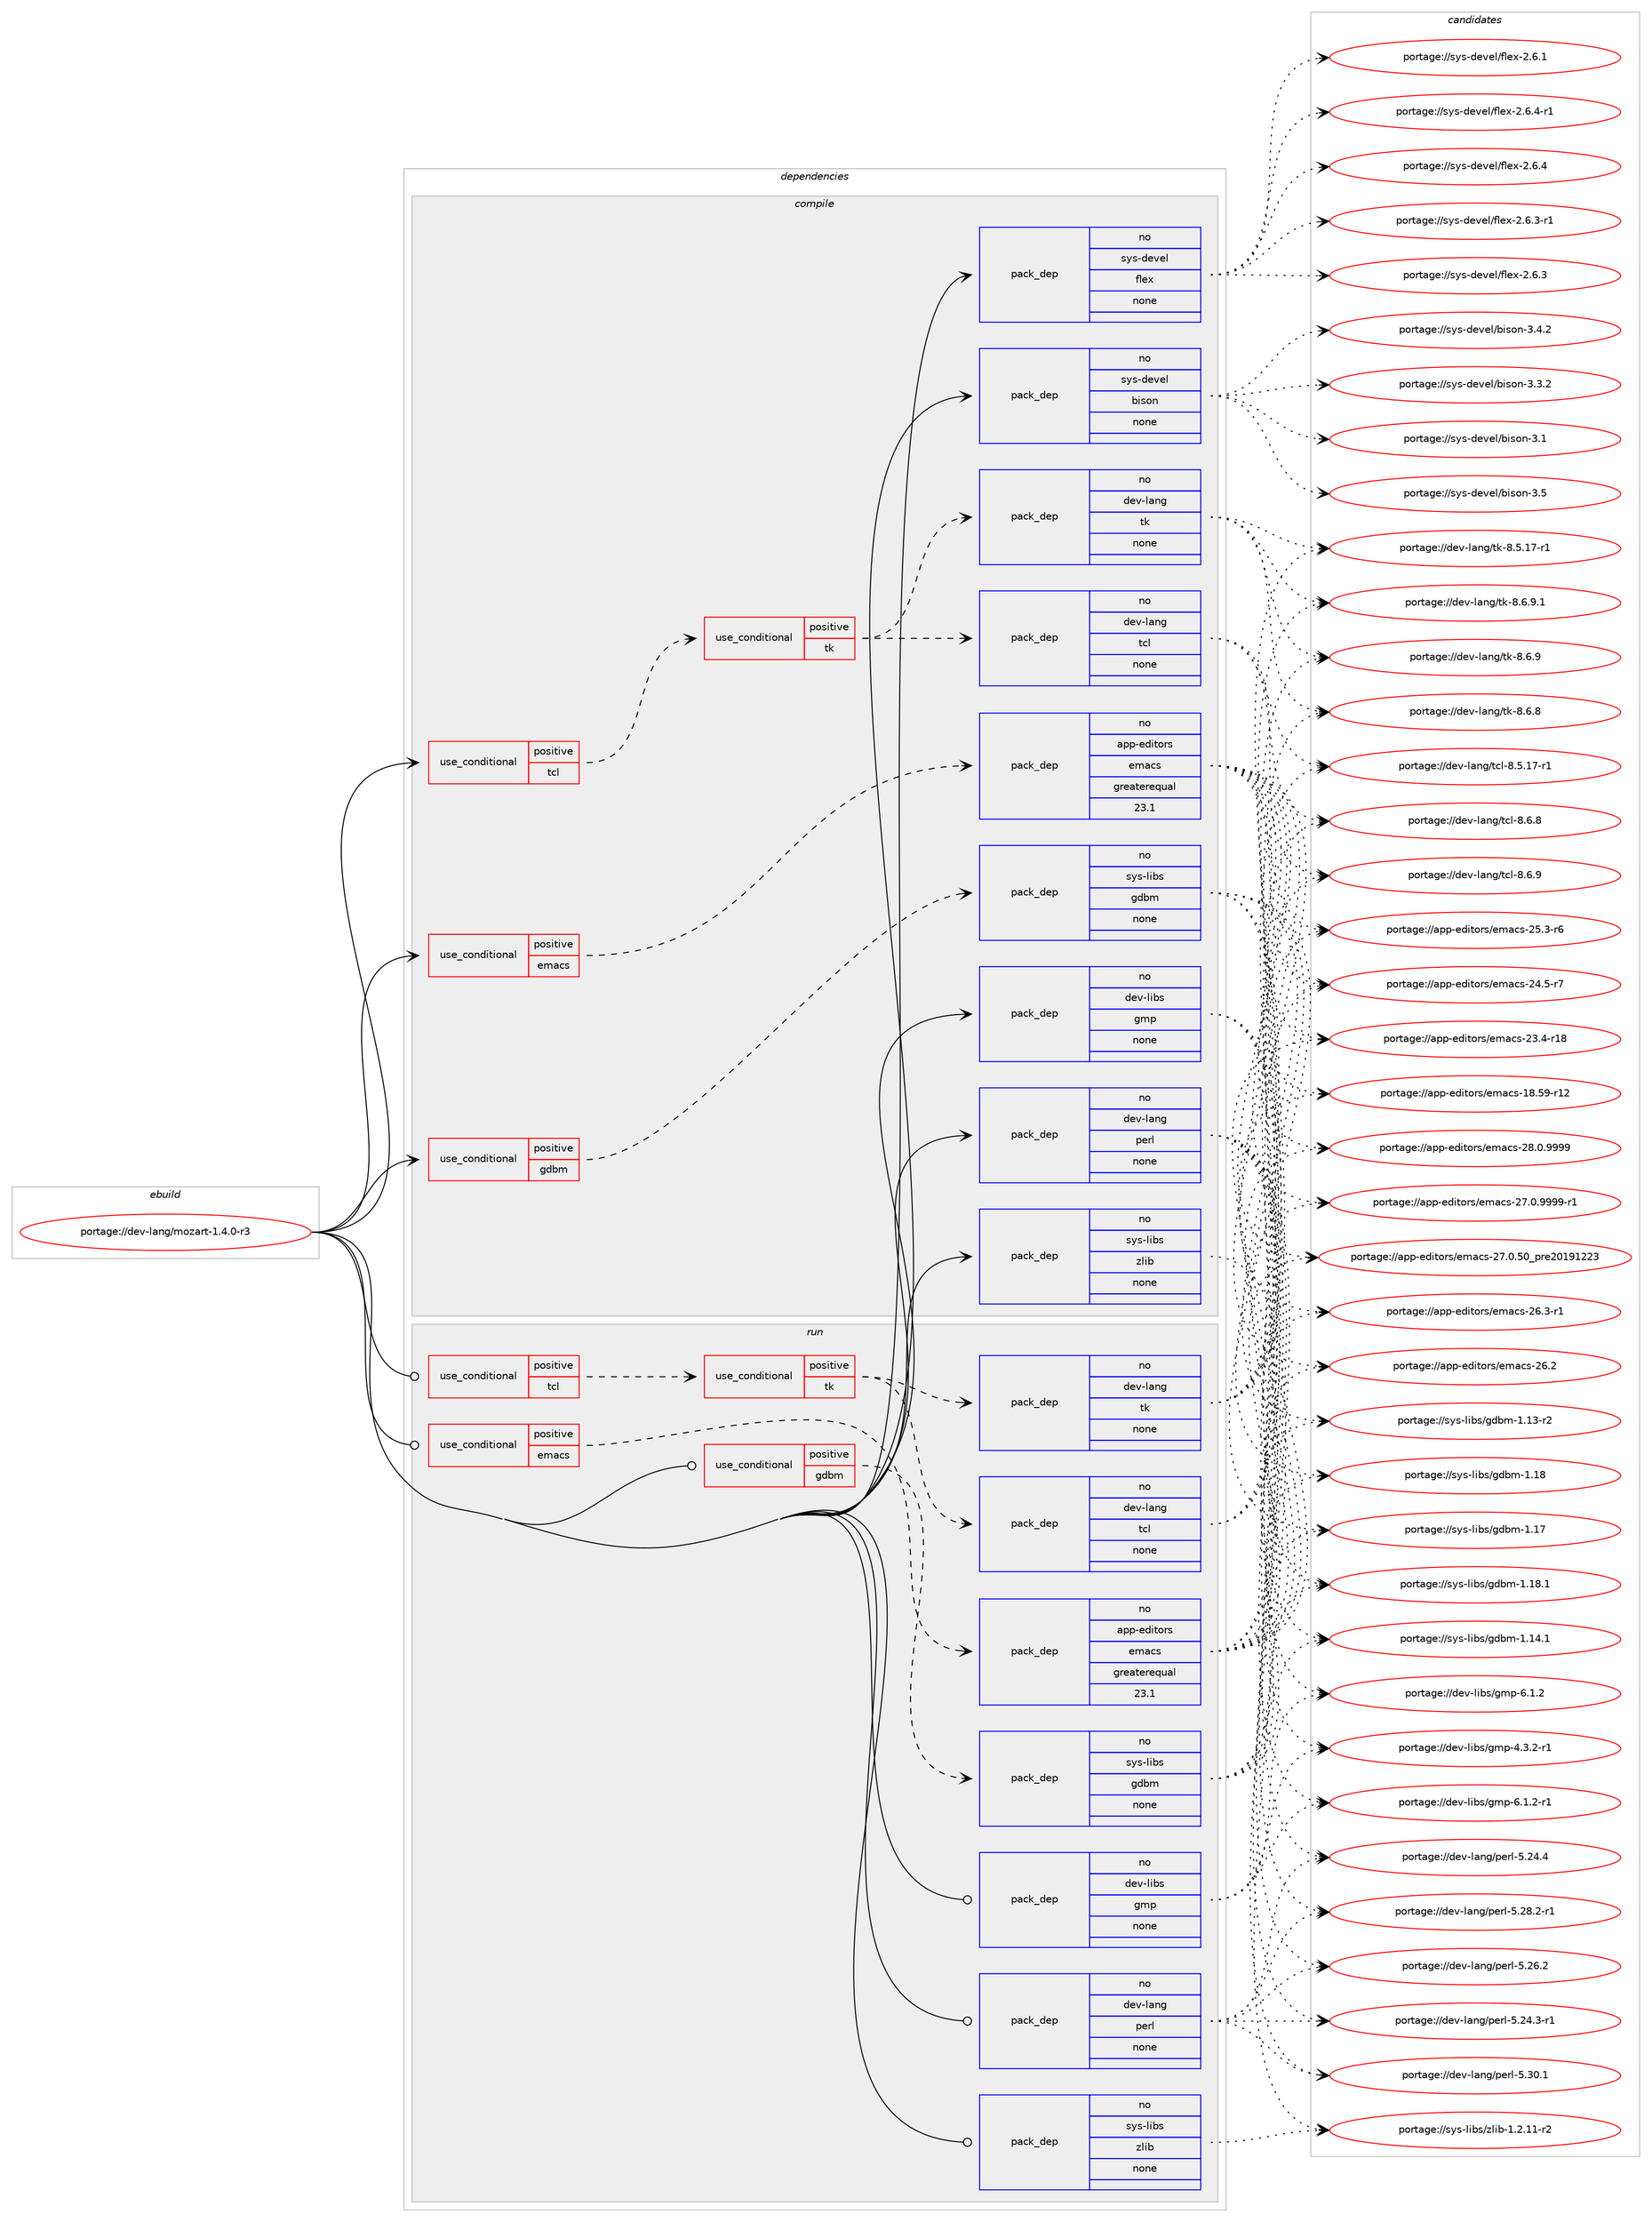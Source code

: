 digraph prolog {

# *************
# Graph options
# *************

newrank=true;
concentrate=true;
compound=true;
graph [rankdir=LR,fontname=Helvetica,fontsize=10,ranksep=1.5];#, ranksep=2.5, nodesep=0.2];
edge  [arrowhead=vee];
node  [fontname=Helvetica,fontsize=10];

# **********
# The ebuild
# **********

subgraph cluster_leftcol {
color=gray;
label=<<i>ebuild</i>>;
id [label="portage://dev-lang/mozart-1.4.0-r3", color=red, width=4, href="../dev-lang/mozart-1.4.0-r3.svg"];
}

# ****************
# The dependencies
# ****************

subgraph cluster_midcol {
color=gray;
label=<<i>dependencies</i>>;
subgraph cluster_compile {
fillcolor="#eeeeee";
style=filled;
label=<<i>compile</i>>;
subgraph cond128327 {
dependency522289 [label=<<TABLE BORDER="0" CELLBORDER="1" CELLSPACING="0" CELLPADDING="4"><TR><TD ROWSPAN="3" CELLPADDING="10">use_conditional</TD></TR><TR><TD>positive</TD></TR><TR><TD>emacs</TD></TR></TABLE>>, shape=none, color=red];
subgraph pack388418 {
dependency522290 [label=<<TABLE BORDER="0" CELLBORDER="1" CELLSPACING="0" CELLPADDING="4" WIDTH="220"><TR><TD ROWSPAN="6" CELLPADDING="30">pack_dep</TD></TR><TR><TD WIDTH="110">no</TD></TR><TR><TD>app-editors</TD></TR><TR><TD>emacs</TD></TR><TR><TD>greaterequal</TD></TR><TR><TD>23.1</TD></TR></TABLE>>, shape=none, color=blue];
}
dependency522289:e -> dependency522290:w [weight=20,style="dashed",arrowhead="vee"];
}
id:e -> dependency522289:w [weight=20,style="solid",arrowhead="vee"];
subgraph cond128328 {
dependency522291 [label=<<TABLE BORDER="0" CELLBORDER="1" CELLSPACING="0" CELLPADDING="4"><TR><TD ROWSPAN="3" CELLPADDING="10">use_conditional</TD></TR><TR><TD>positive</TD></TR><TR><TD>gdbm</TD></TR></TABLE>>, shape=none, color=red];
subgraph pack388419 {
dependency522292 [label=<<TABLE BORDER="0" CELLBORDER="1" CELLSPACING="0" CELLPADDING="4" WIDTH="220"><TR><TD ROWSPAN="6" CELLPADDING="30">pack_dep</TD></TR><TR><TD WIDTH="110">no</TD></TR><TR><TD>sys-libs</TD></TR><TR><TD>gdbm</TD></TR><TR><TD>none</TD></TR><TR><TD></TD></TR></TABLE>>, shape=none, color=blue];
}
dependency522291:e -> dependency522292:w [weight=20,style="dashed",arrowhead="vee"];
}
id:e -> dependency522291:w [weight=20,style="solid",arrowhead="vee"];
subgraph cond128329 {
dependency522293 [label=<<TABLE BORDER="0" CELLBORDER="1" CELLSPACING="0" CELLPADDING="4"><TR><TD ROWSPAN="3" CELLPADDING="10">use_conditional</TD></TR><TR><TD>positive</TD></TR><TR><TD>tcl</TD></TR></TABLE>>, shape=none, color=red];
subgraph cond128330 {
dependency522294 [label=<<TABLE BORDER="0" CELLBORDER="1" CELLSPACING="0" CELLPADDING="4"><TR><TD ROWSPAN="3" CELLPADDING="10">use_conditional</TD></TR><TR><TD>positive</TD></TR><TR><TD>tk</TD></TR></TABLE>>, shape=none, color=red];
subgraph pack388420 {
dependency522295 [label=<<TABLE BORDER="0" CELLBORDER="1" CELLSPACING="0" CELLPADDING="4" WIDTH="220"><TR><TD ROWSPAN="6" CELLPADDING="30">pack_dep</TD></TR><TR><TD WIDTH="110">no</TD></TR><TR><TD>dev-lang</TD></TR><TR><TD>tk</TD></TR><TR><TD>none</TD></TR><TR><TD></TD></TR></TABLE>>, shape=none, color=blue];
}
dependency522294:e -> dependency522295:w [weight=20,style="dashed",arrowhead="vee"];
subgraph pack388421 {
dependency522296 [label=<<TABLE BORDER="0" CELLBORDER="1" CELLSPACING="0" CELLPADDING="4" WIDTH="220"><TR><TD ROWSPAN="6" CELLPADDING="30">pack_dep</TD></TR><TR><TD WIDTH="110">no</TD></TR><TR><TD>dev-lang</TD></TR><TR><TD>tcl</TD></TR><TR><TD>none</TD></TR><TR><TD></TD></TR></TABLE>>, shape=none, color=blue];
}
dependency522294:e -> dependency522296:w [weight=20,style="dashed",arrowhead="vee"];
}
dependency522293:e -> dependency522294:w [weight=20,style="dashed",arrowhead="vee"];
}
id:e -> dependency522293:w [weight=20,style="solid",arrowhead="vee"];
subgraph pack388422 {
dependency522297 [label=<<TABLE BORDER="0" CELLBORDER="1" CELLSPACING="0" CELLPADDING="4" WIDTH="220"><TR><TD ROWSPAN="6" CELLPADDING="30">pack_dep</TD></TR><TR><TD WIDTH="110">no</TD></TR><TR><TD>dev-lang</TD></TR><TR><TD>perl</TD></TR><TR><TD>none</TD></TR><TR><TD></TD></TR></TABLE>>, shape=none, color=blue];
}
id:e -> dependency522297:w [weight=20,style="solid",arrowhead="vee"];
subgraph pack388423 {
dependency522298 [label=<<TABLE BORDER="0" CELLBORDER="1" CELLSPACING="0" CELLPADDING="4" WIDTH="220"><TR><TD ROWSPAN="6" CELLPADDING="30">pack_dep</TD></TR><TR><TD WIDTH="110">no</TD></TR><TR><TD>dev-libs</TD></TR><TR><TD>gmp</TD></TR><TR><TD>none</TD></TR><TR><TD></TD></TR></TABLE>>, shape=none, color=blue];
}
id:e -> dependency522298:w [weight=20,style="solid",arrowhead="vee"];
subgraph pack388424 {
dependency522299 [label=<<TABLE BORDER="0" CELLBORDER="1" CELLSPACING="0" CELLPADDING="4" WIDTH="220"><TR><TD ROWSPAN="6" CELLPADDING="30">pack_dep</TD></TR><TR><TD WIDTH="110">no</TD></TR><TR><TD>sys-devel</TD></TR><TR><TD>bison</TD></TR><TR><TD>none</TD></TR><TR><TD></TD></TR></TABLE>>, shape=none, color=blue];
}
id:e -> dependency522299:w [weight=20,style="solid",arrowhead="vee"];
subgraph pack388425 {
dependency522300 [label=<<TABLE BORDER="0" CELLBORDER="1" CELLSPACING="0" CELLPADDING="4" WIDTH="220"><TR><TD ROWSPAN="6" CELLPADDING="30">pack_dep</TD></TR><TR><TD WIDTH="110">no</TD></TR><TR><TD>sys-devel</TD></TR><TR><TD>flex</TD></TR><TR><TD>none</TD></TR><TR><TD></TD></TR></TABLE>>, shape=none, color=blue];
}
id:e -> dependency522300:w [weight=20,style="solid",arrowhead="vee"];
subgraph pack388426 {
dependency522301 [label=<<TABLE BORDER="0" CELLBORDER="1" CELLSPACING="0" CELLPADDING="4" WIDTH="220"><TR><TD ROWSPAN="6" CELLPADDING="30">pack_dep</TD></TR><TR><TD WIDTH="110">no</TD></TR><TR><TD>sys-libs</TD></TR><TR><TD>zlib</TD></TR><TR><TD>none</TD></TR><TR><TD></TD></TR></TABLE>>, shape=none, color=blue];
}
id:e -> dependency522301:w [weight=20,style="solid",arrowhead="vee"];
}
subgraph cluster_compileandrun {
fillcolor="#eeeeee";
style=filled;
label=<<i>compile and run</i>>;
}
subgraph cluster_run {
fillcolor="#eeeeee";
style=filled;
label=<<i>run</i>>;
subgraph cond128331 {
dependency522302 [label=<<TABLE BORDER="0" CELLBORDER="1" CELLSPACING="0" CELLPADDING="4"><TR><TD ROWSPAN="3" CELLPADDING="10">use_conditional</TD></TR><TR><TD>positive</TD></TR><TR><TD>emacs</TD></TR></TABLE>>, shape=none, color=red];
subgraph pack388427 {
dependency522303 [label=<<TABLE BORDER="0" CELLBORDER="1" CELLSPACING="0" CELLPADDING="4" WIDTH="220"><TR><TD ROWSPAN="6" CELLPADDING="30">pack_dep</TD></TR><TR><TD WIDTH="110">no</TD></TR><TR><TD>app-editors</TD></TR><TR><TD>emacs</TD></TR><TR><TD>greaterequal</TD></TR><TR><TD>23.1</TD></TR></TABLE>>, shape=none, color=blue];
}
dependency522302:e -> dependency522303:w [weight=20,style="dashed",arrowhead="vee"];
}
id:e -> dependency522302:w [weight=20,style="solid",arrowhead="odot"];
subgraph cond128332 {
dependency522304 [label=<<TABLE BORDER="0" CELLBORDER="1" CELLSPACING="0" CELLPADDING="4"><TR><TD ROWSPAN="3" CELLPADDING="10">use_conditional</TD></TR><TR><TD>positive</TD></TR><TR><TD>gdbm</TD></TR></TABLE>>, shape=none, color=red];
subgraph pack388428 {
dependency522305 [label=<<TABLE BORDER="0" CELLBORDER="1" CELLSPACING="0" CELLPADDING="4" WIDTH="220"><TR><TD ROWSPAN="6" CELLPADDING="30">pack_dep</TD></TR><TR><TD WIDTH="110">no</TD></TR><TR><TD>sys-libs</TD></TR><TR><TD>gdbm</TD></TR><TR><TD>none</TD></TR><TR><TD></TD></TR></TABLE>>, shape=none, color=blue];
}
dependency522304:e -> dependency522305:w [weight=20,style="dashed",arrowhead="vee"];
}
id:e -> dependency522304:w [weight=20,style="solid",arrowhead="odot"];
subgraph cond128333 {
dependency522306 [label=<<TABLE BORDER="0" CELLBORDER="1" CELLSPACING="0" CELLPADDING="4"><TR><TD ROWSPAN="3" CELLPADDING="10">use_conditional</TD></TR><TR><TD>positive</TD></TR><TR><TD>tcl</TD></TR></TABLE>>, shape=none, color=red];
subgraph cond128334 {
dependency522307 [label=<<TABLE BORDER="0" CELLBORDER="1" CELLSPACING="0" CELLPADDING="4"><TR><TD ROWSPAN="3" CELLPADDING="10">use_conditional</TD></TR><TR><TD>positive</TD></TR><TR><TD>tk</TD></TR></TABLE>>, shape=none, color=red];
subgraph pack388429 {
dependency522308 [label=<<TABLE BORDER="0" CELLBORDER="1" CELLSPACING="0" CELLPADDING="4" WIDTH="220"><TR><TD ROWSPAN="6" CELLPADDING="30">pack_dep</TD></TR><TR><TD WIDTH="110">no</TD></TR><TR><TD>dev-lang</TD></TR><TR><TD>tk</TD></TR><TR><TD>none</TD></TR><TR><TD></TD></TR></TABLE>>, shape=none, color=blue];
}
dependency522307:e -> dependency522308:w [weight=20,style="dashed",arrowhead="vee"];
subgraph pack388430 {
dependency522309 [label=<<TABLE BORDER="0" CELLBORDER="1" CELLSPACING="0" CELLPADDING="4" WIDTH="220"><TR><TD ROWSPAN="6" CELLPADDING="30">pack_dep</TD></TR><TR><TD WIDTH="110">no</TD></TR><TR><TD>dev-lang</TD></TR><TR><TD>tcl</TD></TR><TR><TD>none</TD></TR><TR><TD></TD></TR></TABLE>>, shape=none, color=blue];
}
dependency522307:e -> dependency522309:w [weight=20,style="dashed",arrowhead="vee"];
}
dependency522306:e -> dependency522307:w [weight=20,style="dashed",arrowhead="vee"];
}
id:e -> dependency522306:w [weight=20,style="solid",arrowhead="odot"];
subgraph pack388431 {
dependency522310 [label=<<TABLE BORDER="0" CELLBORDER="1" CELLSPACING="0" CELLPADDING="4" WIDTH="220"><TR><TD ROWSPAN="6" CELLPADDING="30">pack_dep</TD></TR><TR><TD WIDTH="110">no</TD></TR><TR><TD>dev-lang</TD></TR><TR><TD>perl</TD></TR><TR><TD>none</TD></TR><TR><TD></TD></TR></TABLE>>, shape=none, color=blue];
}
id:e -> dependency522310:w [weight=20,style="solid",arrowhead="odot"];
subgraph pack388432 {
dependency522311 [label=<<TABLE BORDER="0" CELLBORDER="1" CELLSPACING="0" CELLPADDING="4" WIDTH="220"><TR><TD ROWSPAN="6" CELLPADDING="30">pack_dep</TD></TR><TR><TD WIDTH="110">no</TD></TR><TR><TD>dev-libs</TD></TR><TR><TD>gmp</TD></TR><TR><TD>none</TD></TR><TR><TD></TD></TR></TABLE>>, shape=none, color=blue];
}
id:e -> dependency522311:w [weight=20,style="solid",arrowhead="odot"];
subgraph pack388433 {
dependency522312 [label=<<TABLE BORDER="0" CELLBORDER="1" CELLSPACING="0" CELLPADDING="4" WIDTH="220"><TR><TD ROWSPAN="6" CELLPADDING="30">pack_dep</TD></TR><TR><TD WIDTH="110">no</TD></TR><TR><TD>sys-libs</TD></TR><TR><TD>zlib</TD></TR><TR><TD>none</TD></TR><TR><TD></TD></TR></TABLE>>, shape=none, color=blue];
}
id:e -> dependency522312:w [weight=20,style="solid",arrowhead="odot"];
}
}

# **************
# The candidates
# **************

subgraph cluster_choices {
rank=same;
color=gray;
label=<<i>candidates</i>>;

subgraph choice388418 {
color=black;
nodesep=1;
choice971121124510110010511611111411547101109979911545505646484657575757 [label="portage://app-editors/emacs-28.0.9999", color=red, width=4,href="../app-editors/emacs-28.0.9999.svg"];
choice9711211245101100105116111114115471011099799115455055464846575757574511449 [label="portage://app-editors/emacs-27.0.9999-r1", color=red, width=4,href="../app-editors/emacs-27.0.9999-r1.svg"];
choice97112112451011001051161111141154710110997991154550554648465348951121141015048495749505051 [label="portage://app-editors/emacs-27.0.50_pre20191223", color=red, width=4,href="../app-editors/emacs-27.0.50_pre20191223.svg"];
choice971121124510110010511611111411547101109979911545505446514511449 [label="portage://app-editors/emacs-26.3-r1", color=red, width=4,href="../app-editors/emacs-26.3-r1.svg"];
choice97112112451011001051161111141154710110997991154550544650 [label="portage://app-editors/emacs-26.2", color=red, width=4,href="../app-editors/emacs-26.2.svg"];
choice971121124510110010511611111411547101109979911545505346514511454 [label="portage://app-editors/emacs-25.3-r6", color=red, width=4,href="../app-editors/emacs-25.3-r6.svg"];
choice971121124510110010511611111411547101109979911545505246534511455 [label="portage://app-editors/emacs-24.5-r7", color=red, width=4,href="../app-editors/emacs-24.5-r7.svg"];
choice97112112451011001051161111141154710110997991154550514652451144956 [label="portage://app-editors/emacs-23.4-r18", color=red, width=4,href="../app-editors/emacs-23.4-r18.svg"];
choice9711211245101100105116111114115471011099799115454956465357451144950 [label="portage://app-editors/emacs-18.59-r12", color=red, width=4,href="../app-editors/emacs-18.59-r12.svg"];
dependency522290:e -> choice971121124510110010511611111411547101109979911545505646484657575757:w [style=dotted,weight="100"];
dependency522290:e -> choice9711211245101100105116111114115471011099799115455055464846575757574511449:w [style=dotted,weight="100"];
dependency522290:e -> choice97112112451011001051161111141154710110997991154550554648465348951121141015048495749505051:w [style=dotted,weight="100"];
dependency522290:e -> choice971121124510110010511611111411547101109979911545505446514511449:w [style=dotted,weight="100"];
dependency522290:e -> choice97112112451011001051161111141154710110997991154550544650:w [style=dotted,weight="100"];
dependency522290:e -> choice971121124510110010511611111411547101109979911545505346514511454:w [style=dotted,weight="100"];
dependency522290:e -> choice971121124510110010511611111411547101109979911545505246534511455:w [style=dotted,weight="100"];
dependency522290:e -> choice97112112451011001051161111141154710110997991154550514652451144956:w [style=dotted,weight="100"];
dependency522290:e -> choice9711211245101100105116111114115471011099799115454956465357451144950:w [style=dotted,weight="100"];
}
subgraph choice388419 {
color=black;
nodesep=1;
choice1151211154510810598115471031009810945494649564649 [label="portage://sys-libs/gdbm-1.18.1", color=red, width=4,href="../sys-libs/gdbm-1.18.1.svg"];
choice115121115451081059811547103100981094549464956 [label="portage://sys-libs/gdbm-1.18", color=red, width=4,href="../sys-libs/gdbm-1.18.svg"];
choice115121115451081059811547103100981094549464955 [label="portage://sys-libs/gdbm-1.17", color=red, width=4,href="../sys-libs/gdbm-1.17.svg"];
choice1151211154510810598115471031009810945494649524649 [label="portage://sys-libs/gdbm-1.14.1", color=red, width=4,href="../sys-libs/gdbm-1.14.1.svg"];
choice1151211154510810598115471031009810945494649514511450 [label="portage://sys-libs/gdbm-1.13-r2", color=red, width=4,href="../sys-libs/gdbm-1.13-r2.svg"];
dependency522292:e -> choice1151211154510810598115471031009810945494649564649:w [style=dotted,weight="100"];
dependency522292:e -> choice115121115451081059811547103100981094549464956:w [style=dotted,weight="100"];
dependency522292:e -> choice115121115451081059811547103100981094549464955:w [style=dotted,weight="100"];
dependency522292:e -> choice1151211154510810598115471031009810945494649524649:w [style=dotted,weight="100"];
dependency522292:e -> choice1151211154510810598115471031009810945494649514511450:w [style=dotted,weight="100"];
}
subgraph choice388420 {
color=black;
nodesep=1;
choice1001011184510897110103471161074556465446574649 [label="portage://dev-lang/tk-8.6.9.1", color=red, width=4,href="../dev-lang/tk-8.6.9.1.svg"];
choice100101118451089711010347116107455646544657 [label="portage://dev-lang/tk-8.6.9", color=red, width=4,href="../dev-lang/tk-8.6.9.svg"];
choice100101118451089711010347116107455646544656 [label="portage://dev-lang/tk-8.6.8", color=red, width=4,href="../dev-lang/tk-8.6.8.svg"];
choice100101118451089711010347116107455646534649554511449 [label="portage://dev-lang/tk-8.5.17-r1", color=red, width=4,href="../dev-lang/tk-8.5.17-r1.svg"];
dependency522295:e -> choice1001011184510897110103471161074556465446574649:w [style=dotted,weight="100"];
dependency522295:e -> choice100101118451089711010347116107455646544657:w [style=dotted,weight="100"];
dependency522295:e -> choice100101118451089711010347116107455646544656:w [style=dotted,weight="100"];
dependency522295:e -> choice100101118451089711010347116107455646534649554511449:w [style=dotted,weight="100"];
}
subgraph choice388421 {
color=black;
nodesep=1;
choice10010111845108971101034711699108455646544657 [label="portage://dev-lang/tcl-8.6.9", color=red, width=4,href="../dev-lang/tcl-8.6.9.svg"];
choice10010111845108971101034711699108455646544656 [label="portage://dev-lang/tcl-8.6.8", color=red, width=4,href="../dev-lang/tcl-8.6.8.svg"];
choice10010111845108971101034711699108455646534649554511449 [label="portage://dev-lang/tcl-8.5.17-r1", color=red, width=4,href="../dev-lang/tcl-8.5.17-r1.svg"];
dependency522296:e -> choice10010111845108971101034711699108455646544657:w [style=dotted,weight="100"];
dependency522296:e -> choice10010111845108971101034711699108455646544656:w [style=dotted,weight="100"];
dependency522296:e -> choice10010111845108971101034711699108455646534649554511449:w [style=dotted,weight="100"];
}
subgraph choice388422 {
color=black;
nodesep=1;
choice10010111845108971101034711210111410845534651484649 [label="portage://dev-lang/perl-5.30.1", color=red, width=4,href="../dev-lang/perl-5.30.1.svg"];
choice100101118451089711010347112101114108455346505646504511449 [label="portage://dev-lang/perl-5.28.2-r1", color=red, width=4,href="../dev-lang/perl-5.28.2-r1.svg"];
choice10010111845108971101034711210111410845534650544650 [label="portage://dev-lang/perl-5.26.2", color=red, width=4,href="../dev-lang/perl-5.26.2.svg"];
choice10010111845108971101034711210111410845534650524652 [label="portage://dev-lang/perl-5.24.4", color=red, width=4,href="../dev-lang/perl-5.24.4.svg"];
choice100101118451089711010347112101114108455346505246514511449 [label="portage://dev-lang/perl-5.24.3-r1", color=red, width=4,href="../dev-lang/perl-5.24.3-r1.svg"];
dependency522297:e -> choice10010111845108971101034711210111410845534651484649:w [style=dotted,weight="100"];
dependency522297:e -> choice100101118451089711010347112101114108455346505646504511449:w [style=dotted,weight="100"];
dependency522297:e -> choice10010111845108971101034711210111410845534650544650:w [style=dotted,weight="100"];
dependency522297:e -> choice10010111845108971101034711210111410845534650524652:w [style=dotted,weight="100"];
dependency522297:e -> choice100101118451089711010347112101114108455346505246514511449:w [style=dotted,weight="100"];
}
subgraph choice388423 {
color=black;
nodesep=1;
choice1001011184510810598115471031091124554464946504511449 [label="portage://dev-libs/gmp-6.1.2-r1", color=red, width=4,href="../dev-libs/gmp-6.1.2-r1.svg"];
choice100101118451081059811547103109112455446494650 [label="portage://dev-libs/gmp-6.1.2", color=red, width=4,href="../dev-libs/gmp-6.1.2.svg"];
choice1001011184510810598115471031091124552465146504511449 [label="portage://dev-libs/gmp-4.3.2-r1", color=red, width=4,href="../dev-libs/gmp-4.3.2-r1.svg"];
dependency522298:e -> choice1001011184510810598115471031091124554464946504511449:w [style=dotted,weight="100"];
dependency522298:e -> choice100101118451081059811547103109112455446494650:w [style=dotted,weight="100"];
dependency522298:e -> choice1001011184510810598115471031091124552465146504511449:w [style=dotted,weight="100"];
}
subgraph choice388424 {
color=black;
nodesep=1;
choice11512111545100101118101108479810511511111045514653 [label="portage://sys-devel/bison-3.5", color=red, width=4,href="../sys-devel/bison-3.5.svg"];
choice115121115451001011181011084798105115111110455146524650 [label="portage://sys-devel/bison-3.4.2", color=red, width=4,href="../sys-devel/bison-3.4.2.svg"];
choice115121115451001011181011084798105115111110455146514650 [label="portage://sys-devel/bison-3.3.2", color=red, width=4,href="../sys-devel/bison-3.3.2.svg"];
choice11512111545100101118101108479810511511111045514649 [label="portage://sys-devel/bison-3.1", color=red, width=4,href="../sys-devel/bison-3.1.svg"];
dependency522299:e -> choice11512111545100101118101108479810511511111045514653:w [style=dotted,weight="100"];
dependency522299:e -> choice115121115451001011181011084798105115111110455146524650:w [style=dotted,weight="100"];
dependency522299:e -> choice115121115451001011181011084798105115111110455146514650:w [style=dotted,weight="100"];
dependency522299:e -> choice11512111545100101118101108479810511511111045514649:w [style=dotted,weight="100"];
}
subgraph choice388425 {
color=black;
nodesep=1;
choice11512111545100101118101108471021081011204550465446524511449 [label="portage://sys-devel/flex-2.6.4-r1", color=red, width=4,href="../sys-devel/flex-2.6.4-r1.svg"];
choice1151211154510010111810110847102108101120455046544652 [label="portage://sys-devel/flex-2.6.4", color=red, width=4,href="../sys-devel/flex-2.6.4.svg"];
choice11512111545100101118101108471021081011204550465446514511449 [label="portage://sys-devel/flex-2.6.3-r1", color=red, width=4,href="../sys-devel/flex-2.6.3-r1.svg"];
choice1151211154510010111810110847102108101120455046544651 [label="portage://sys-devel/flex-2.6.3", color=red, width=4,href="../sys-devel/flex-2.6.3.svg"];
choice1151211154510010111810110847102108101120455046544649 [label="portage://sys-devel/flex-2.6.1", color=red, width=4,href="../sys-devel/flex-2.6.1.svg"];
dependency522300:e -> choice11512111545100101118101108471021081011204550465446524511449:w [style=dotted,weight="100"];
dependency522300:e -> choice1151211154510010111810110847102108101120455046544652:w [style=dotted,weight="100"];
dependency522300:e -> choice11512111545100101118101108471021081011204550465446514511449:w [style=dotted,weight="100"];
dependency522300:e -> choice1151211154510010111810110847102108101120455046544651:w [style=dotted,weight="100"];
dependency522300:e -> choice1151211154510010111810110847102108101120455046544649:w [style=dotted,weight="100"];
}
subgraph choice388426 {
color=black;
nodesep=1;
choice11512111545108105981154712210810598454946504649494511450 [label="portage://sys-libs/zlib-1.2.11-r2", color=red, width=4,href="../sys-libs/zlib-1.2.11-r2.svg"];
dependency522301:e -> choice11512111545108105981154712210810598454946504649494511450:w [style=dotted,weight="100"];
}
subgraph choice388427 {
color=black;
nodesep=1;
choice971121124510110010511611111411547101109979911545505646484657575757 [label="portage://app-editors/emacs-28.0.9999", color=red, width=4,href="../app-editors/emacs-28.0.9999.svg"];
choice9711211245101100105116111114115471011099799115455055464846575757574511449 [label="portage://app-editors/emacs-27.0.9999-r1", color=red, width=4,href="../app-editors/emacs-27.0.9999-r1.svg"];
choice97112112451011001051161111141154710110997991154550554648465348951121141015048495749505051 [label="portage://app-editors/emacs-27.0.50_pre20191223", color=red, width=4,href="../app-editors/emacs-27.0.50_pre20191223.svg"];
choice971121124510110010511611111411547101109979911545505446514511449 [label="portage://app-editors/emacs-26.3-r1", color=red, width=4,href="../app-editors/emacs-26.3-r1.svg"];
choice97112112451011001051161111141154710110997991154550544650 [label="portage://app-editors/emacs-26.2", color=red, width=4,href="../app-editors/emacs-26.2.svg"];
choice971121124510110010511611111411547101109979911545505346514511454 [label="portage://app-editors/emacs-25.3-r6", color=red, width=4,href="../app-editors/emacs-25.3-r6.svg"];
choice971121124510110010511611111411547101109979911545505246534511455 [label="portage://app-editors/emacs-24.5-r7", color=red, width=4,href="../app-editors/emacs-24.5-r7.svg"];
choice97112112451011001051161111141154710110997991154550514652451144956 [label="portage://app-editors/emacs-23.4-r18", color=red, width=4,href="../app-editors/emacs-23.4-r18.svg"];
choice9711211245101100105116111114115471011099799115454956465357451144950 [label="portage://app-editors/emacs-18.59-r12", color=red, width=4,href="../app-editors/emacs-18.59-r12.svg"];
dependency522303:e -> choice971121124510110010511611111411547101109979911545505646484657575757:w [style=dotted,weight="100"];
dependency522303:e -> choice9711211245101100105116111114115471011099799115455055464846575757574511449:w [style=dotted,weight="100"];
dependency522303:e -> choice97112112451011001051161111141154710110997991154550554648465348951121141015048495749505051:w [style=dotted,weight="100"];
dependency522303:e -> choice971121124510110010511611111411547101109979911545505446514511449:w [style=dotted,weight="100"];
dependency522303:e -> choice97112112451011001051161111141154710110997991154550544650:w [style=dotted,weight="100"];
dependency522303:e -> choice971121124510110010511611111411547101109979911545505346514511454:w [style=dotted,weight="100"];
dependency522303:e -> choice971121124510110010511611111411547101109979911545505246534511455:w [style=dotted,weight="100"];
dependency522303:e -> choice97112112451011001051161111141154710110997991154550514652451144956:w [style=dotted,weight="100"];
dependency522303:e -> choice9711211245101100105116111114115471011099799115454956465357451144950:w [style=dotted,weight="100"];
}
subgraph choice388428 {
color=black;
nodesep=1;
choice1151211154510810598115471031009810945494649564649 [label="portage://sys-libs/gdbm-1.18.1", color=red, width=4,href="../sys-libs/gdbm-1.18.1.svg"];
choice115121115451081059811547103100981094549464956 [label="portage://sys-libs/gdbm-1.18", color=red, width=4,href="../sys-libs/gdbm-1.18.svg"];
choice115121115451081059811547103100981094549464955 [label="portage://sys-libs/gdbm-1.17", color=red, width=4,href="../sys-libs/gdbm-1.17.svg"];
choice1151211154510810598115471031009810945494649524649 [label="portage://sys-libs/gdbm-1.14.1", color=red, width=4,href="../sys-libs/gdbm-1.14.1.svg"];
choice1151211154510810598115471031009810945494649514511450 [label="portage://sys-libs/gdbm-1.13-r2", color=red, width=4,href="../sys-libs/gdbm-1.13-r2.svg"];
dependency522305:e -> choice1151211154510810598115471031009810945494649564649:w [style=dotted,weight="100"];
dependency522305:e -> choice115121115451081059811547103100981094549464956:w [style=dotted,weight="100"];
dependency522305:e -> choice115121115451081059811547103100981094549464955:w [style=dotted,weight="100"];
dependency522305:e -> choice1151211154510810598115471031009810945494649524649:w [style=dotted,weight="100"];
dependency522305:e -> choice1151211154510810598115471031009810945494649514511450:w [style=dotted,weight="100"];
}
subgraph choice388429 {
color=black;
nodesep=1;
choice1001011184510897110103471161074556465446574649 [label="portage://dev-lang/tk-8.6.9.1", color=red, width=4,href="../dev-lang/tk-8.6.9.1.svg"];
choice100101118451089711010347116107455646544657 [label="portage://dev-lang/tk-8.6.9", color=red, width=4,href="../dev-lang/tk-8.6.9.svg"];
choice100101118451089711010347116107455646544656 [label="portage://dev-lang/tk-8.6.8", color=red, width=4,href="../dev-lang/tk-8.6.8.svg"];
choice100101118451089711010347116107455646534649554511449 [label="portage://dev-lang/tk-8.5.17-r1", color=red, width=4,href="../dev-lang/tk-8.5.17-r1.svg"];
dependency522308:e -> choice1001011184510897110103471161074556465446574649:w [style=dotted,weight="100"];
dependency522308:e -> choice100101118451089711010347116107455646544657:w [style=dotted,weight="100"];
dependency522308:e -> choice100101118451089711010347116107455646544656:w [style=dotted,weight="100"];
dependency522308:e -> choice100101118451089711010347116107455646534649554511449:w [style=dotted,weight="100"];
}
subgraph choice388430 {
color=black;
nodesep=1;
choice10010111845108971101034711699108455646544657 [label="portage://dev-lang/tcl-8.6.9", color=red, width=4,href="../dev-lang/tcl-8.6.9.svg"];
choice10010111845108971101034711699108455646544656 [label="portage://dev-lang/tcl-8.6.8", color=red, width=4,href="../dev-lang/tcl-8.6.8.svg"];
choice10010111845108971101034711699108455646534649554511449 [label="portage://dev-lang/tcl-8.5.17-r1", color=red, width=4,href="../dev-lang/tcl-8.5.17-r1.svg"];
dependency522309:e -> choice10010111845108971101034711699108455646544657:w [style=dotted,weight="100"];
dependency522309:e -> choice10010111845108971101034711699108455646544656:w [style=dotted,weight="100"];
dependency522309:e -> choice10010111845108971101034711699108455646534649554511449:w [style=dotted,weight="100"];
}
subgraph choice388431 {
color=black;
nodesep=1;
choice10010111845108971101034711210111410845534651484649 [label="portage://dev-lang/perl-5.30.1", color=red, width=4,href="../dev-lang/perl-5.30.1.svg"];
choice100101118451089711010347112101114108455346505646504511449 [label="portage://dev-lang/perl-5.28.2-r1", color=red, width=4,href="../dev-lang/perl-5.28.2-r1.svg"];
choice10010111845108971101034711210111410845534650544650 [label="portage://dev-lang/perl-5.26.2", color=red, width=4,href="../dev-lang/perl-5.26.2.svg"];
choice10010111845108971101034711210111410845534650524652 [label="portage://dev-lang/perl-5.24.4", color=red, width=4,href="../dev-lang/perl-5.24.4.svg"];
choice100101118451089711010347112101114108455346505246514511449 [label="portage://dev-lang/perl-5.24.3-r1", color=red, width=4,href="../dev-lang/perl-5.24.3-r1.svg"];
dependency522310:e -> choice10010111845108971101034711210111410845534651484649:w [style=dotted,weight="100"];
dependency522310:e -> choice100101118451089711010347112101114108455346505646504511449:w [style=dotted,weight="100"];
dependency522310:e -> choice10010111845108971101034711210111410845534650544650:w [style=dotted,weight="100"];
dependency522310:e -> choice10010111845108971101034711210111410845534650524652:w [style=dotted,weight="100"];
dependency522310:e -> choice100101118451089711010347112101114108455346505246514511449:w [style=dotted,weight="100"];
}
subgraph choice388432 {
color=black;
nodesep=1;
choice1001011184510810598115471031091124554464946504511449 [label="portage://dev-libs/gmp-6.1.2-r1", color=red, width=4,href="../dev-libs/gmp-6.1.2-r1.svg"];
choice100101118451081059811547103109112455446494650 [label="portage://dev-libs/gmp-6.1.2", color=red, width=4,href="../dev-libs/gmp-6.1.2.svg"];
choice1001011184510810598115471031091124552465146504511449 [label="portage://dev-libs/gmp-4.3.2-r1", color=red, width=4,href="../dev-libs/gmp-4.3.2-r1.svg"];
dependency522311:e -> choice1001011184510810598115471031091124554464946504511449:w [style=dotted,weight="100"];
dependency522311:e -> choice100101118451081059811547103109112455446494650:w [style=dotted,weight="100"];
dependency522311:e -> choice1001011184510810598115471031091124552465146504511449:w [style=dotted,weight="100"];
}
subgraph choice388433 {
color=black;
nodesep=1;
choice11512111545108105981154712210810598454946504649494511450 [label="portage://sys-libs/zlib-1.2.11-r2", color=red, width=4,href="../sys-libs/zlib-1.2.11-r2.svg"];
dependency522312:e -> choice11512111545108105981154712210810598454946504649494511450:w [style=dotted,weight="100"];
}
}

}
